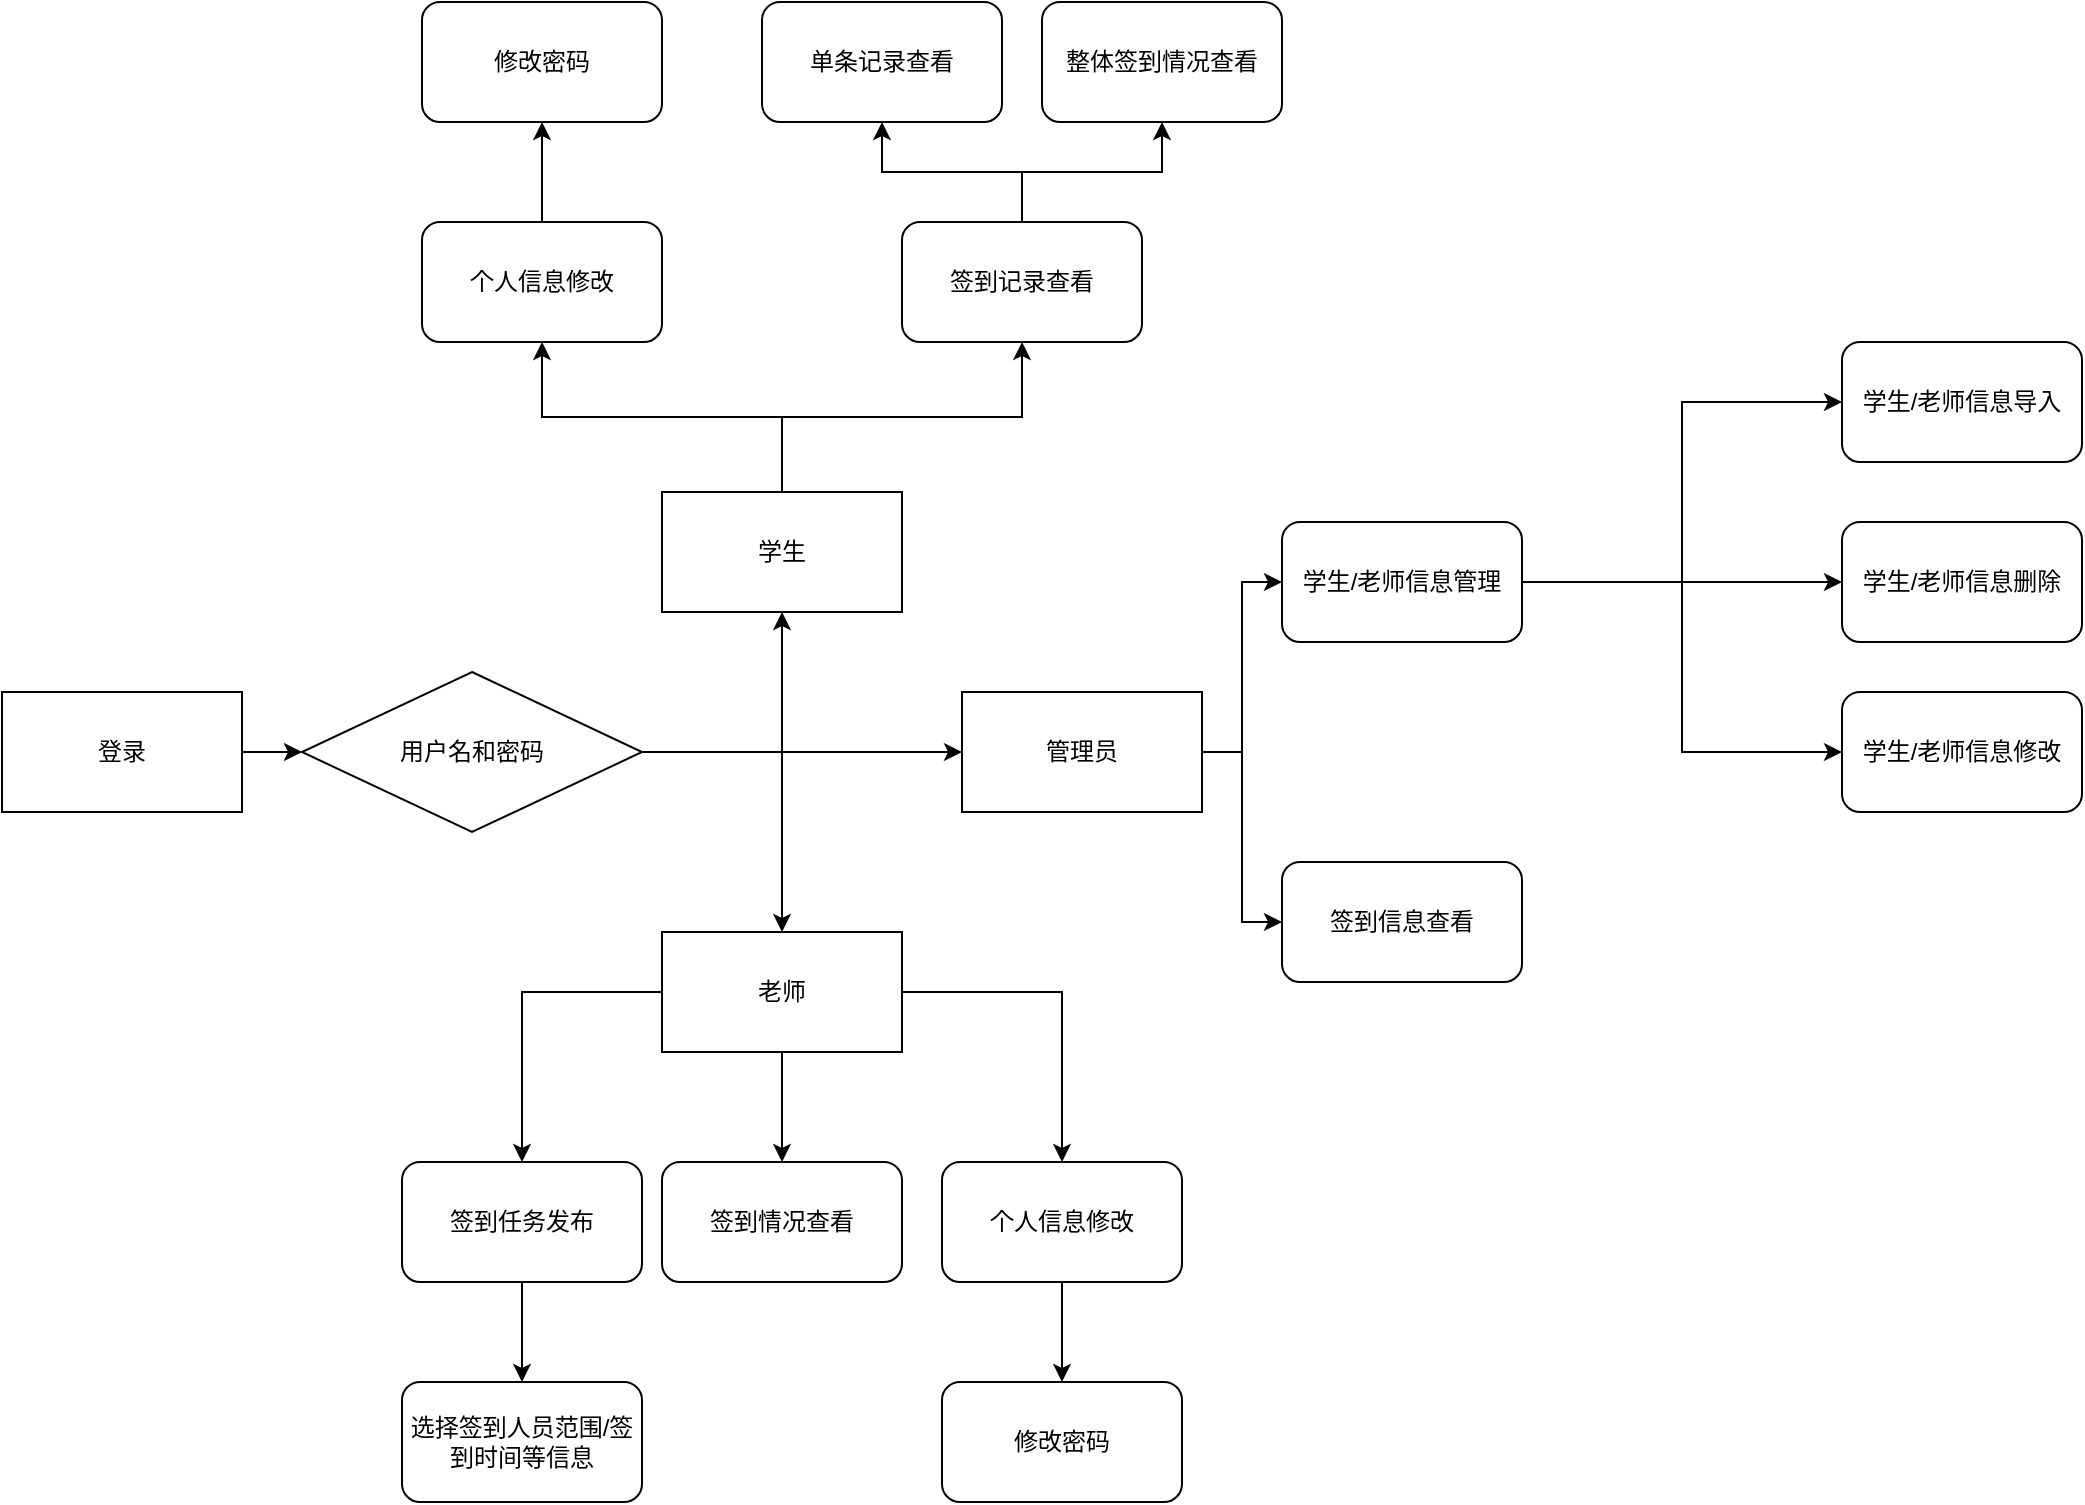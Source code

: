 <mxfile version="27.0.6">
  <diagram id="C5RBs43oDa-KdzZeNtuy" name="Page-1">
    <mxGraphModel dx="2191" dy="2871" grid="1" gridSize="10" guides="1" tooltips="1" connect="1" arrows="1" fold="1" page="1" pageScale="1" pageWidth="827" pageHeight="1169" math="0" shadow="0">
      <root>
        <mxCell id="WIyWlLk6GJQsqaUBKTNV-0" />
        <mxCell id="WIyWlLk6GJQsqaUBKTNV-1" parent="WIyWlLk6GJQsqaUBKTNV-0" />
        <mxCell id="1kD25msxRpRGetFRvdTi-3" value="" style="edgeStyle=orthogonalEdgeStyle;rounded=0;orthogonalLoop=1;jettySize=auto;html=1;" edge="1" parent="WIyWlLk6GJQsqaUBKTNV-1" source="1kD25msxRpRGetFRvdTi-0" target="1kD25msxRpRGetFRvdTi-2">
          <mxGeometry relative="1" as="geometry" />
        </mxCell>
        <mxCell id="1kD25msxRpRGetFRvdTi-0" value="登录" style="rounded=0;whiteSpace=wrap;html=1;" vertex="1" parent="WIyWlLk6GJQsqaUBKTNV-1">
          <mxGeometry x="50" y="405" width="120" height="60" as="geometry" />
        </mxCell>
        <mxCell id="1kD25msxRpRGetFRvdTi-5" value="" style="edgeStyle=orthogonalEdgeStyle;rounded=0;orthogonalLoop=1;jettySize=auto;html=1;" edge="1" parent="WIyWlLk6GJQsqaUBKTNV-1" source="1kD25msxRpRGetFRvdTi-2" target="1kD25msxRpRGetFRvdTi-4">
          <mxGeometry relative="1" as="geometry" />
        </mxCell>
        <mxCell id="1kD25msxRpRGetFRvdTi-7" value="" style="edgeStyle=orthogonalEdgeStyle;rounded=0;orthogonalLoop=1;jettySize=auto;html=1;" edge="1" parent="WIyWlLk6GJQsqaUBKTNV-1" source="1kD25msxRpRGetFRvdTi-2" target="1kD25msxRpRGetFRvdTi-6">
          <mxGeometry relative="1" as="geometry" />
        </mxCell>
        <mxCell id="1kD25msxRpRGetFRvdTi-8" style="edgeStyle=orthogonalEdgeStyle;rounded=0;orthogonalLoop=1;jettySize=auto;html=1;entryX=0;entryY=0.5;entryDx=0;entryDy=0;" edge="1" parent="WIyWlLk6GJQsqaUBKTNV-1" source="1kD25msxRpRGetFRvdTi-2" target="1kD25msxRpRGetFRvdTi-9">
          <mxGeometry relative="1" as="geometry">
            <mxPoint x="530" y="435" as="targetPoint" />
          </mxGeometry>
        </mxCell>
        <mxCell id="1kD25msxRpRGetFRvdTi-2" value="用户名和密码" style="rhombus;whiteSpace=wrap;html=1;rounded=0;" vertex="1" parent="WIyWlLk6GJQsqaUBKTNV-1">
          <mxGeometry x="200" y="395" width="170" height="80" as="geometry" />
        </mxCell>
        <mxCell id="1kD25msxRpRGetFRvdTi-11" value="" style="edgeStyle=orthogonalEdgeStyle;rounded=0;orthogonalLoop=1;jettySize=auto;html=1;entryX=0.5;entryY=1;entryDx=0;entryDy=0;" edge="1" parent="WIyWlLk6GJQsqaUBKTNV-1" source="1kD25msxRpRGetFRvdTi-4" target="1kD25msxRpRGetFRvdTi-16">
          <mxGeometry relative="1" as="geometry">
            <mxPoint x="330" y="240" as="targetPoint" />
          </mxGeometry>
        </mxCell>
        <mxCell id="1kD25msxRpRGetFRvdTi-13" style="edgeStyle=orthogonalEdgeStyle;rounded=0;orthogonalLoop=1;jettySize=auto;html=1;entryX=0.5;entryY=1;entryDx=0;entryDy=0;" edge="1" parent="WIyWlLk6GJQsqaUBKTNV-1" source="1kD25msxRpRGetFRvdTi-4" target="1kD25msxRpRGetFRvdTi-15">
          <mxGeometry relative="1" as="geometry">
            <mxPoint x="550" y="240" as="targetPoint" />
          </mxGeometry>
        </mxCell>
        <mxCell id="1kD25msxRpRGetFRvdTi-4" value="学生" style="whiteSpace=wrap;html=1;rounded=0;" vertex="1" parent="WIyWlLk6GJQsqaUBKTNV-1">
          <mxGeometry x="380" y="305" width="120" height="60" as="geometry" />
        </mxCell>
        <mxCell id="1kD25msxRpRGetFRvdTi-36" style="edgeStyle=orthogonalEdgeStyle;rounded=0;orthogonalLoop=1;jettySize=auto;html=1;entryX=0.5;entryY=0;entryDx=0;entryDy=0;" edge="1" parent="WIyWlLk6GJQsqaUBKTNV-1" source="1kD25msxRpRGetFRvdTi-6" target="1kD25msxRpRGetFRvdTi-35">
          <mxGeometry relative="1" as="geometry" />
        </mxCell>
        <mxCell id="1kD25msxRpRGetFRvdTi-38" style="edgeStyle=orthogonalEdgeStyle;rounded=0;orthogonalLoop=1;jettySize=auto;html=1;entryX=0.5;entryY=0;entryDx=0;entryDy=0;" edge="1" parent="WIyWlLk6GJQsqaUBKTNV-1" source="1kD25msxRpRGetFRvdTi-6" target="1kD25msxRpRGetFRvdTi-37">
          <mxGeometry relative="1" as="geometry" />
        </mxCell>
        <mxCell id="1kD25msxRpRGetFRvdTi-40" style="edgeStyle=orthogonalEdgeStyle;rounded=0;orthogonalLoop=1;jettySize=auto;html=1;entryX=0.5;entryY=0;entryDx=0;entryDy=0;" edge="1" parent="WIyWlLk6GJQsqaUBKTNV-1" source="1kD25msxRpRGetFRvdTi-6" target="1kD25msxRpRGetFRvdTi-39">
          <mxGeometry relative="1" as="geometry" />
        </mxCell>
        <mxCell id="1kD25msxRpRGetFRvdTi-6" value="老师" style="whiteSpace=wrap;html=1;rounded=0;" vertex="1" parent="WIyWlLk6GJQsqaUBKTNV-1">
          <mxGeometry x="380" y="525" width="120" height="60" as="geometry" />
        </mxCell>
        <mxCell id="1kD25msxRpRGetFRvdTi-26" style="edgeStyle=orthogonalEdgeStyle;rounded=0;orthogonalLoop=1;jettySize=auto;html=1;entryX=0;entryY=0.5;entryDx=0;entryDy=0;" edge="1" parent="WIyWlLk6GJQsqaUBKTNV-1" source="1kD25msxRpRGetFRvdTi-9" target="1kD25msxRpRGetFRvdTi-25">
          <mxGeometry relative="1" as="geometry" />
        </mxCell>
        <mxCell id="1kD25msxRpRGetFRvdTi-34" style="edgeStyle=orthogonalEdgeStyle;rounded=0;orthogonalLoop=1;jettySize=auto;html=1;entryX=0;entryY=0.5;entryDx=0;entryDy=0;" edge="1" parent="WIyWlLk6GJQsqaUBKTNV-1" source="1kD25msxRpRGetFRvdTi-9" target="1kD25msxRpRGetFRvdTi-33">
          <mxGeometry relative="1" as="geometry" />
        </mxCell>
        <mxCell id="1kD25msxRpRGetFRvdTi-9" value="管理员" style="rounded=0;whiteSpace=wrap;html=1;" vertex="1" parent="WIyWlLk6GJQsqaUBKTNV-1">
          <mxGeometry x="530" y="405" width="120" height="60" as="geometry" />
        </mxCell>
        <mxCell id="1kD25msxRpRGetFRvdTi-20" value="" style="edgeStyle=orthogonalEdgeStyle;rounded=0;orthogonalLoop=1;jettySize=auto;html=1;" edge="1" parent="WIyWlLk6GJQsqaUBKTNV-1" source="1kD25msxRpRGetFRvdTi-15" target="1kD25msxRpRGetFRvdTi-19">
          <mxGeometry relative="1" as="geometry" />
        </mxCell>
        <mxCell id="1kD25msxRpRGetFRvdTi-21" style="edgeStyle=orthogonalEdgeStyle;rounded=0;orthogonalLoop=1;jettySize=auto;html=1;entryX=0.5;entryY=1;entryDx=0;entryDy=0;" edge="1" parent="WIyWlLk6GJQsqaUBKTNV-1" source="1kD25msxRpRGetFRvdTi-15" target="1kD25msxRpRGetFRvdTi-22">
          <mxGeometry relative="1" as="geometry">
            <mxPoint x="650" y="80" as="targetPoint" />
          </mxGeometry>
        </mxCell>
        <mxCell id="1kD25msxRpRGetFRvdTi-15" value="签到记录查看" style="rounded=1;whiteSpace=wrap;html=1;" vertex="1" parent="WIyWlLk6GJQsqaUBKTNV-1">
          <mxGeometry x="500" y="170" width="120" height="60" as="geometry" />
        </mxCell>
        <mxCell id="1kD25msxRpRGetFRvdTi-18" value="" style="edgeStyle=orthogonalEdgeStyle;rounded=0;orthogonalLoop=1;jettySize=auto;html=1;" edge="1" parent="WIyWlLk6GJQsqaUBKTNV-1" source="1kD25msxRpRGetFRvdTi-16" target="1kD25msxRpRGetFRvdTi-17">
          <mxGeometry relative="1" as="geometry" />
        </mxCell>
        <mxCell id="1kD25msxRpRGetFRvdTi-16" value="个人信息修改" style="rounded=1;whiteSpace=wrap;html=1;" vertex="1" parent="WIyWlLk6GJQsqaUBKTNV-1">
          <mxGeometry x="260" y="170" width="120" height="60" as="geometry" />
        </mxCell>
        <mxCell id="1kD25msxRpRGetFRvdTi-17" value="修改密码" style="whiteSpace=wrap;html=1;rounded=1;" vertex="1" parent="WIyWlLk6GJQsqaUBKTNV-1">
          <mxGeometry x="260" y="60" width="120" height="60" as="geometry" />
        </mxCell>
        <mxCell id="1kD25msxRpRGetFRvdTi-19" value="单条记录查看" style="whiteSpace=wrap;html=1;rounded=1;" vertex="1" parent="WIyWlLk6GJQsqaUBKTNV-1">
          <mxGeometry x="430" y="60" width="120" height="60" as="geometry" />
        </mxCell>
        <mxCell id="1kD25msxRpRGetFRvdTi-22" value="整体签到情况查看" style="rounded=1;whiteSpace=wrap;html=1;" vertex="1" parent="WIyWlLk6GJQsqaUBKTNV-1">
          <mxGeometry x="570" y="60" width="120" height="60" as="geometry" />
        </mxCell>
        <mxCell id="1kD25msxRpRGetFRvdTi-28" value="" style="edgeStyle=orthogonalEdgeStyle;rounded=0;orthogonalLoop=1;jettySize=auto;html=1;entryX=0;entryY=0.5;entryDx=0;entryDy=0;" edge="1" parent="WIyWlLk6GJQsqaUBKTNV-1" source="1kD25msxRpRGetFRvdTi-25" target="1kD25msxRpRGetFRvdTi-27">
          <mxGeometry relative="1" as="geometry" />
        </mxCell>
        <mxCell id="1kD25msxRpRGetFRvdTi-30" style="edgeStyle=orthogonalEdgeStyle;rounded=0;orthogonalLoop=1;jettySize=auto;html=1;entryX=0;entryY=0.5;entryDx=0;entryDy=0;" edge="1" parent="WIyWlLk6GJQsqaUBKTNV-1" source="1kD25msxRpRGetFRvdTi-25" target="1kD25msxRpRGetFRvdTi-29">
          <mxGeometry relative="1" as="geometry" />
        </mxCell>
        <mxCell id="1kD25msxRpRGetFRvdTi-32" style="edgeStyle=orthogonalEdgeStyle;rounded=0;orthogonalLoop=1;jettySize=auto;html=1;" edge="1" parent="WIyWlLk6GJQsqaUBKTNV-1" source="1kD25msxRpRGetFRvdTi-25" target="1kD25msxRpRGetFRvdTi-31">
          <mxGeometry relative="1" as="geometry" />
        </mxCell>
        <mxCell id="1kD25msxRpRGetFRvdTi-25" value="学生/老师信息管理" style="rounded=1;whiteSpace=wrap;html=1;" vertex="1" parent="WIyWlLk6GJQsqaUBKTNV-1">
          <mxGeometry x="690" y="320" width="120" height="60" as="geometry" />
        </mxCell>
        <mxCell id="1kD25msxRpRGetFRvdTi-27" value="学生/老师信息导入" style="rounded=1;whiteSpace=wrap;html=1;" vertex="1" parent="WIyWlLk6GJQsqaUBKTNV-1">
          <mxGeometry x="970" y="230" width="120" height="60" as="geometry" />
        </mxCell>
        <mxCell id="1kD25msxRpRGetFRvdTi-29" value="学生/老师信息修改" style="rounded=1;whiteSpace=wrap;html=1;" vertex="1" parent="WIyWlLk6GJQsqaUBKTNV-1">
          <mxGeometry x="970" y="405" width="120" height="60" as="geometry" />
        </mxCell>
        <mxCell id="1kD25msxRpRGetFRvdTi-31" value="学生/老师信息删除" style="rounded=1;whiteSpace=wrap;html=1;" vertex="1" parent="WIyWlLk6GJQsqaUBKTNV-1">
          <mxGeometry x="970" y="320" width="120" height="60" as="geometry" />
        </mxCell>
        <mxCell id="1kD25msxRpRGetFRvdTi-33" value="签到信息查看" style="rounded=1;whiteSpace=wrap;html=1;" vertex="1" parent="WIyWlLk6GJQsqaUBKTNV-1">
          <mxGeometry x="690" y="490" width="120" height="60" as="geometry" />
        </mxCell>
        <mxCell id="1kD25msxRpRGetFRvdTi-44" value="" style="edgeStyle=orthogonalEdgeStyle;rounded=0;orthogonalLoop=1;jettySize=auto;html=1;" edge="1" parent="WIyWlLk6GJQsqaUBKTNV-1" source="1kD25msxRpRGetFRvdTi-35" target="1kD25msxRpRGetFRvdTi-43">
          <mxGeometry relative="1" as="geometry" />
        </mxCell>
        <mxCell id="1kD25msxRpRGetFRvdTi-35" value="签到任务发布" style="rounded=1;whiteSpace=wrap;html=1;" vertex="1" parent="WIyWlLk6GJQsqaUBKTNV-1">
          <mxGeometry x="250" y="640" width="120" height="60" as="geometry" />
        </mxCell>
        <mxCell id="1kD25msxRpRGetFRvdTi-37" value="签到情况查看" style="rounded=1;whiteSpace=wrap;html=1;" vertex="1" parent="WIyWlLk6GJQsqaUBKTNV-1">
          <mxGeometry x="380" y="640" width="120" height="60" as="geometry" />
        </mxCell>
        <mxCell id="1kD25msxRpRGetFRvdTi-42" value="" style="edgeStyle=orthogonalEdgeStyle;rounded=0;orthogonalLoop=1;jettySize=auto;html=1;" edge="1" parent="WIyWlLk6GJQsqaUBKTNV-1" source="1kD25msxRpRGetFRvdTi-39" target="1kD25msxRpRGetFRvdTi-41">
          <mxGeometry relative="1" as="geometry" />
        </mxCell>
        <mxCell id="1kD25msxRpRGetFRvdTi-39" value="个人信息修改" style="rounded=1;whiteSpace=wrap;html=1;" vertex="1" parent="WIyWlLk6GJQsqaUBKTNV-1">
          <mxGeometry x="520" y="640" width="120" height="60" as="geometry" />
        </mxCell>
        <mxCell id="1kD25msxRpRGetFRvdTi-41" value="修改密码" style="whiteSpace=wrap;html=1;rounded=1;" vertex="1" parent="WIyWlLk6GJQsqaUBKTNV-1">
          <mxGeometry x="520" y="750" width="120" height="60" as="geometry" />
        </mxCell>
        <mxCell id="1kD25msxRpRGetFRvdTi-43" value="选择签到人员范围/签到时间等信息" style="whiteSpace=wrap;html=1;rounded=1;" vertex="1" parent="WIyWlLk6GJQsqaUBKTNV-1">
          <mxGeometry x="250" y="750" width="120" height="60" as="geometry" />
        </mxCell>
      </root>
    </mxGraphModel>
  </diagram>
</mxfile>
